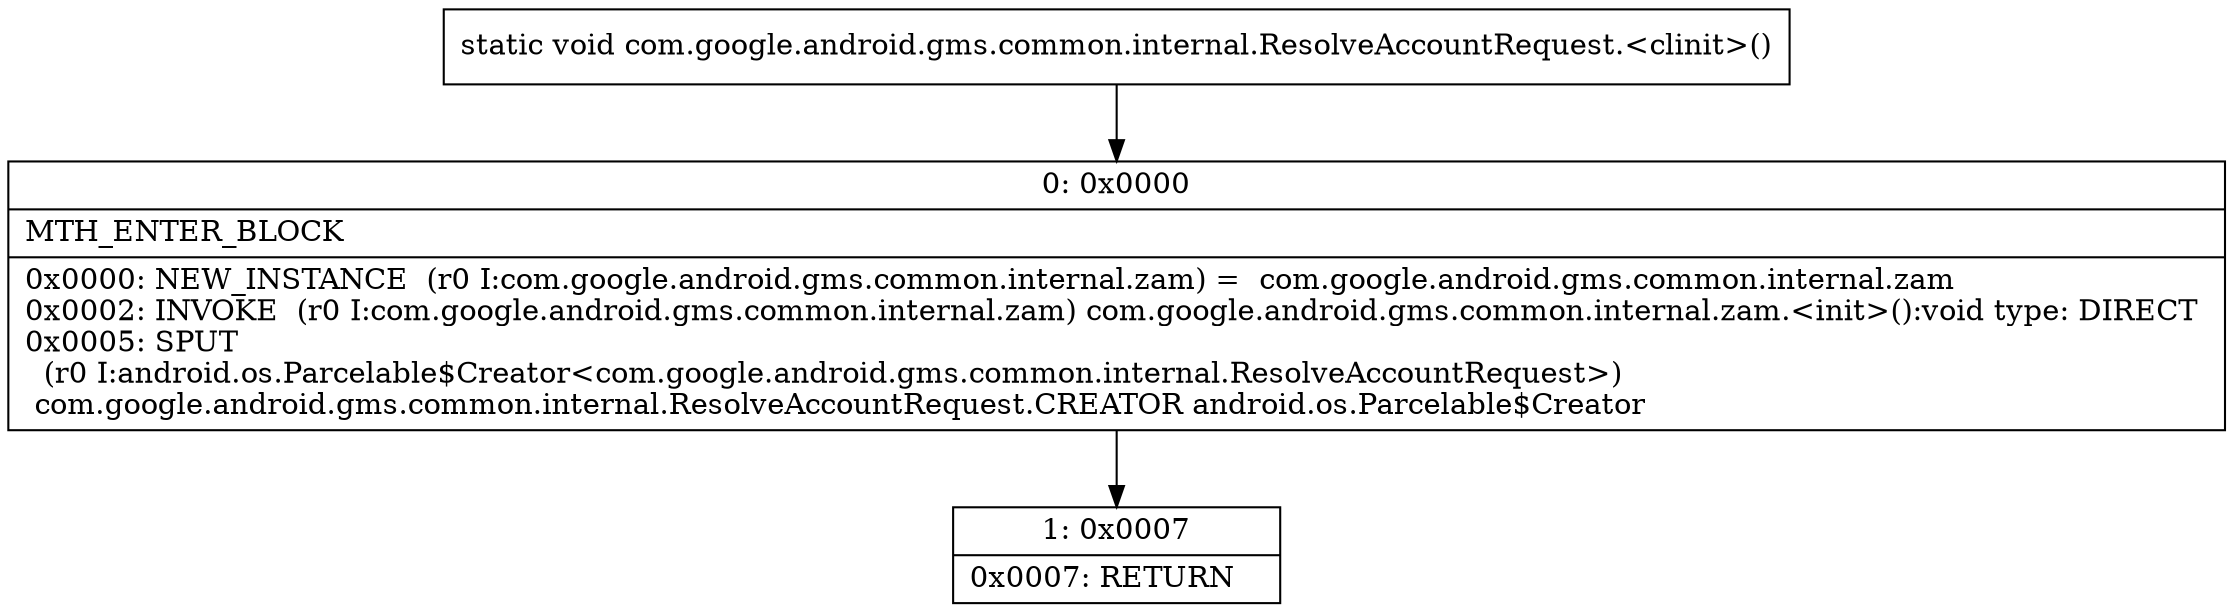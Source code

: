 digraph "CFG forcom.google.android.gms.common.internal.ResolveAccountRequest.\<clinit\>()V" {
Node_0 [shape=record,label="{0\:\ 0x0000|MTH_ENTER_BLOCK\l|0x0000: NEW_INSTANCE  (r0 I:com.google.android.gms.common.internal.zam) =  com.google.android.gms.common.internal.zam \l0x0002: INVOKE  (r0 I:com.google.android.gms.common.internal.zam) com.google.android.gms.common.internal.zam.\<init\>():void type: DIRECT \l0x0005: SPUT  \l  (r0 I:android.os.Parcelable$Creator\<com.google.android.gms.common.internal.ResolveAccountRequest\>)\l com.google.android.gms.common.internal.ResolveAccountRequest.CREATOR android.os.Parcelable$Creator \l}"];
Node_1 [shape=record,label="{1\:\ 0x0007|0x0007: RETURN   \l}"];
MethodNode[shape=record,label="{static void com.google.android.gms.common.internal.ResolveAccountRequest.\<clinit\>() }"];
MethodNode -> Node_0;
Node_0 -> Node_1;
}

